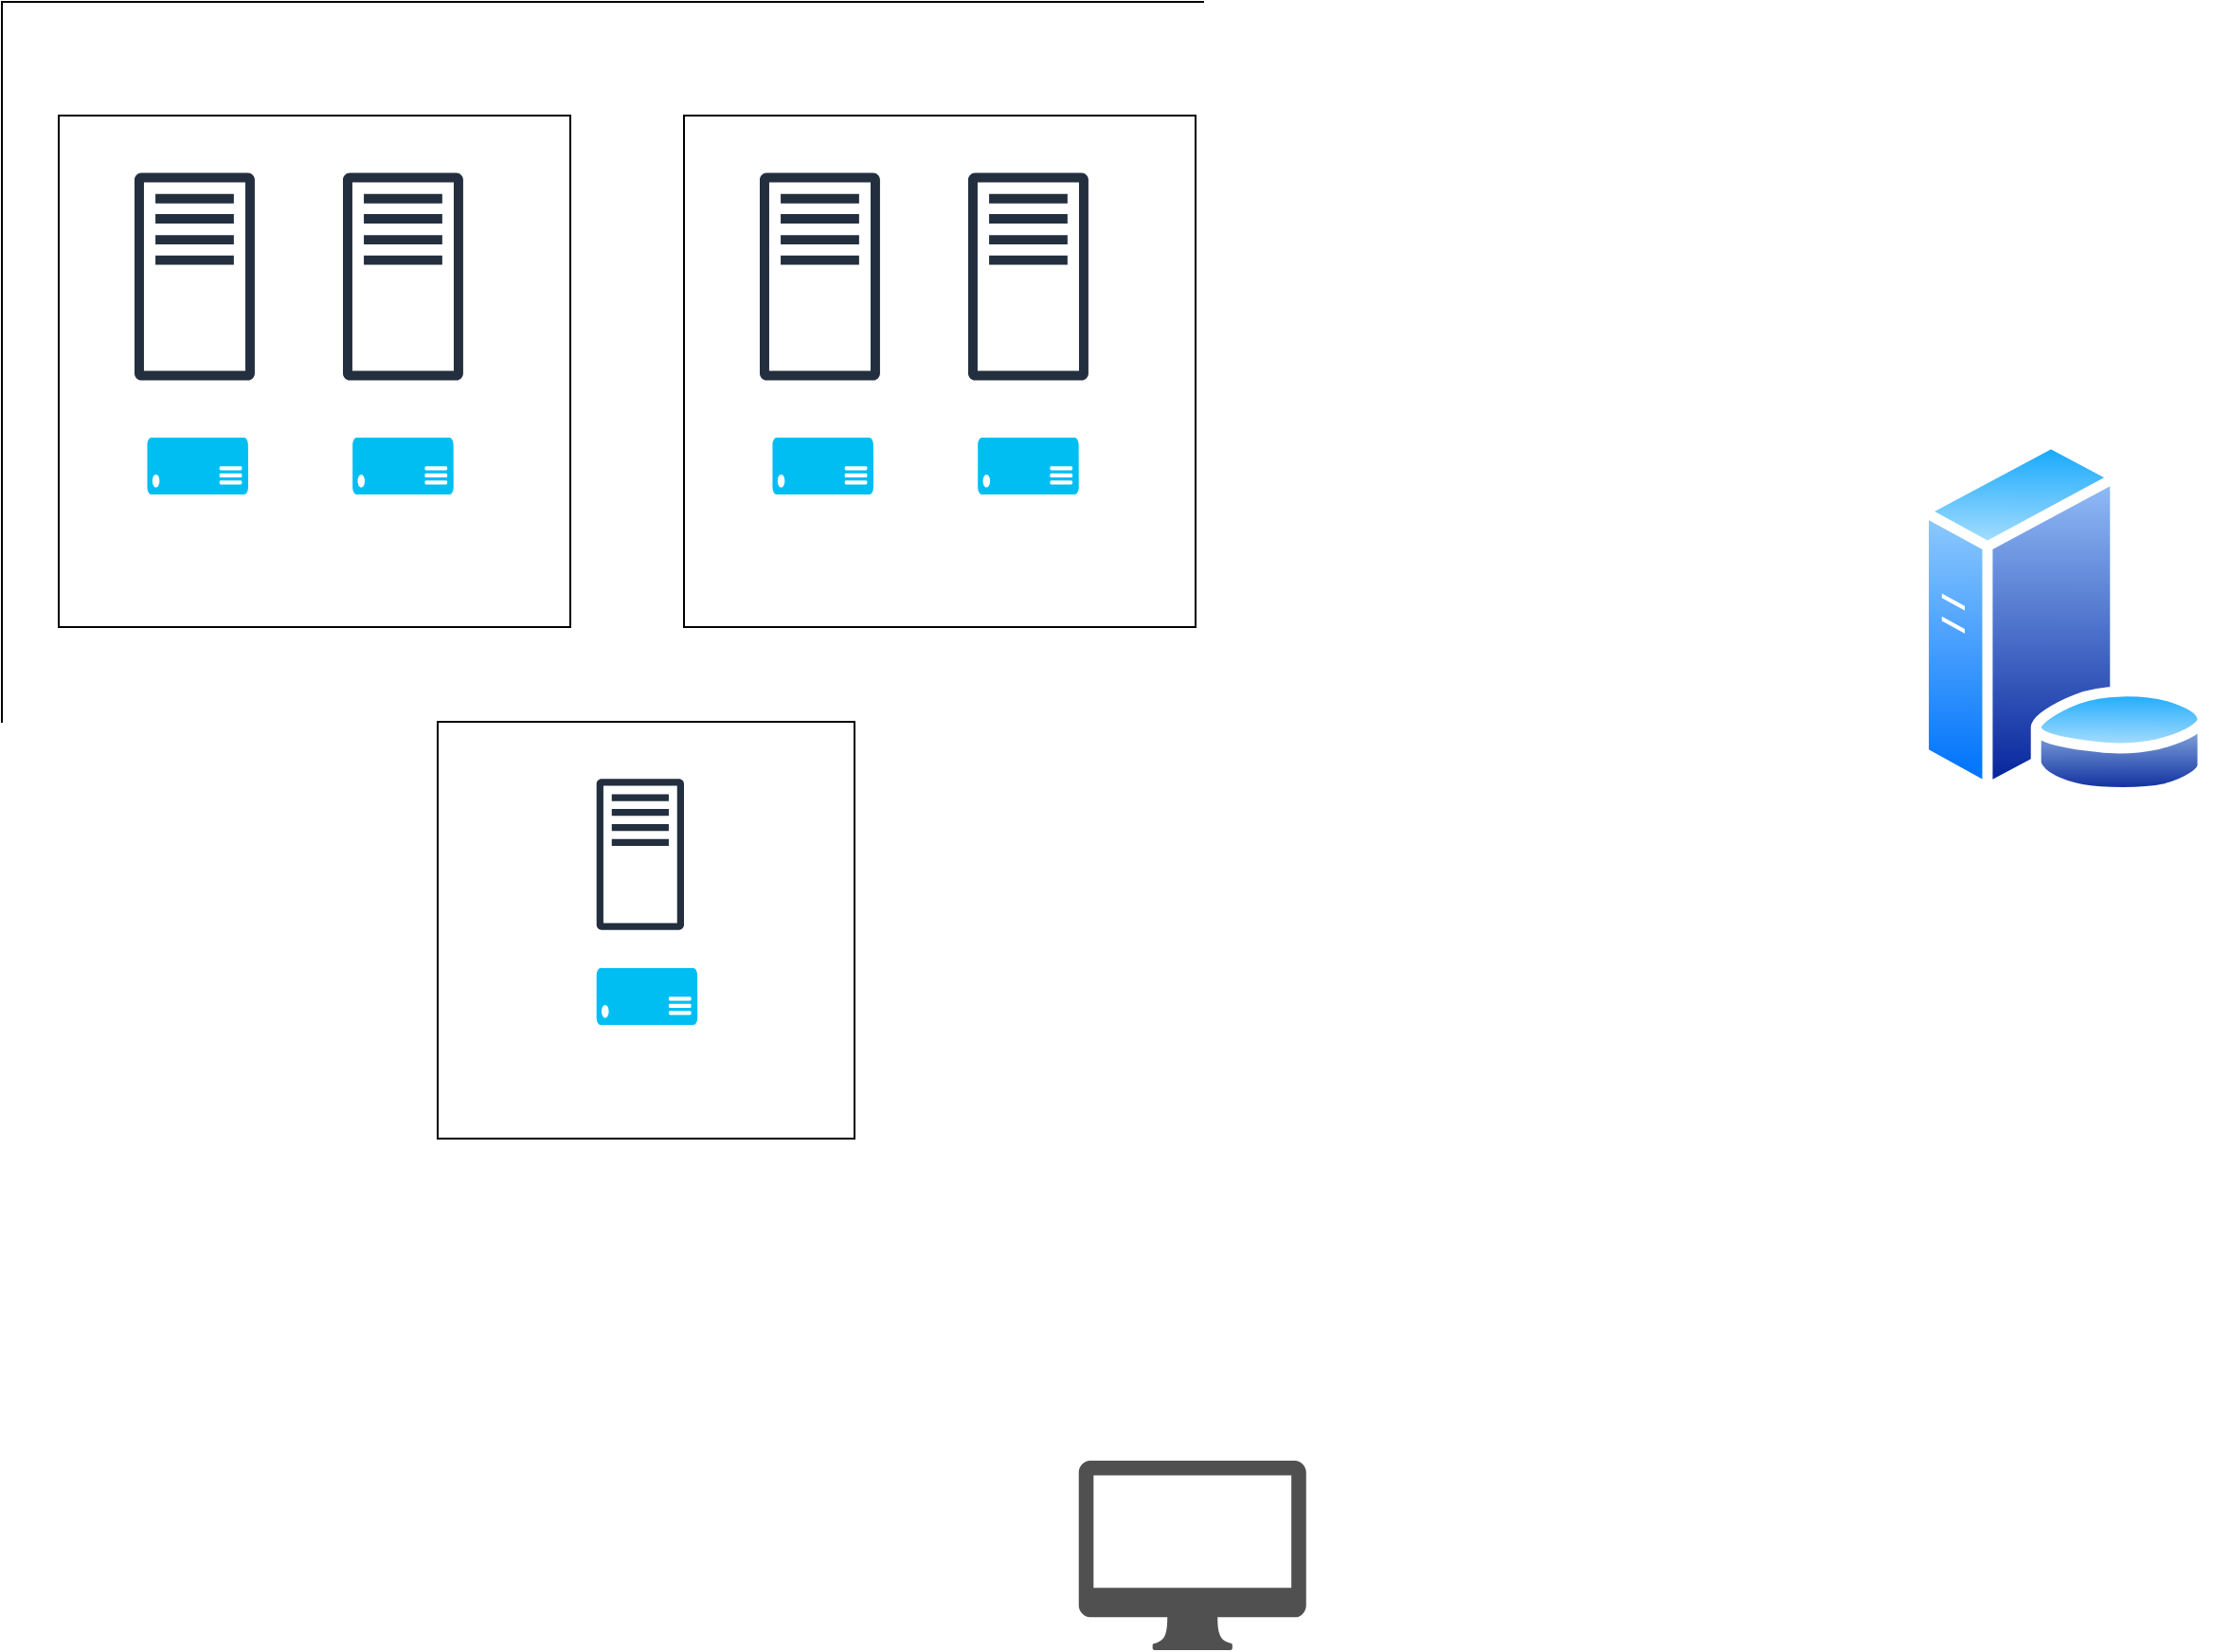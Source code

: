 <mxfile version="14.4.3" type="github">
  <diagram id="LeLp1ltLbhlh3DqvSOOj" name="Page-1">
    <mxGraphModel dx="2368" dy="1252" grid="1" gridSize="10" guides="1" tooltips="1" connect="1" arrows="1" fold="1" page="1" pageScale="1" pageWidth="850" pageHeight="1100" math="0" shadow="0">
      <root>
        <mxCell id="0" />
        <mxCell id="1" parent="0" />
        <mxCell id="xrDvWu5LhmILpLoWPCTc-11" value="" style="whiteSpace=wrap;html=1;aspect=fixed;" vertex="1" parent="1">
          <mxGeometry x="50" y="30" width="660" height="660" as="geometry" />
        </mxCell>
        <mxCell id="xrDvWu5LhmILpLoWPCTc-12" value="" style="whiteSpace=wrap;html=1;aspect=fixed;" vertex="1" parent="1">
          <mxGeometry x="80" y="90" width="270" height="270" as="geometry" />
        </mxCell>
        <mxCell id="xrDvWu5LhmILpLoWPCTc-13" value="" style="outlineConnect=0;fontColor=#232F3E;gradientColor=none;fillColor=#232F3E;strokeColor=none;dashed=0;verticalLabelPosition=bottom;verticalAlign=top;align=center;html=1;fontSize=12;fontStyle=0;aspect=fixed;pointerEvents=1;shape=mxgraph.aws4.traditional_server;" vertex="1" parent="1">
          <mxGeometry x="120" y="120" width="63.46" height="110" as="geometry" />
        </mxCell>
        <mxCell id="xrDvWu5LhmILpLoWPCTc-14" value="" style="outlineConnect=0;fontColor=#232F3E;gradientColor=none;fillColor=#232F3E;strokeColor=none;dashed=0;verticalLabelPosition=bottom;verticalAlign=top;align=center;html=1;fontSize=12;fontStyle=0;aspect=fixed;pointerEvents=1;shape=mxgraph.aws4.traditional_server;" vertex="1" parent="1">
          <mxGeometry x="230" y="120" width="63.46" height="110" as="geometry" />
        </mxCell>
        <mxCell id="xrDvWu5LhmILpLoWPCTc-15" value="" style="whiteSpace=wrap;html=1;aspect=fixed;" vertex="1" parent="1">
          <mxGeometry x="280" y="410" width="220" height="220" as="geometry" />
        </mxCell>
        <mxCell id="xrDvWu5LhmILpLoWPCTc-16" value="" style="outlineConnect=0;fontColor=#232F3E;gradientColor=none;fillColor=#232F3E;strokeColor=none;dashed=0;verticalLabelPosition=bottom;verticalAlign=top;align=center;html=1;fontSize=12;fontStyle=0;aspect=fixed;pointerEvents=1;shape=mxgraph.aws4.traditional_server;" vertex="1" parent="1">
          <mxGeometry x="363.85" y="440" width="46.15" height="80" as="geometry" />
        </mxCell>
        <mxCell id="xrDvWu5LhmILpLoWPCTc-17" value="" style="verticalLabelPosition=bottom;html=1;verticalAlign=top;align=center;strokeColor=none;fillColor=#00BEF2;shape=mxgraph.azure.server;" vertex="1" parent="1">
          <mxGeometry x="126.73" y="260" width="53.27" height="30" as="geometry" />
        </mxCell>
        <mxCell id="xrDvWu5LhmILpLoWPCTc-18" value="" style="verticalLabelPosition=bottom;html=1;verticalAlign=top;align=center;strokeColor=none;fillColor=#00BEF2;shape=mxgraph.azure.server;" vertex="1" parent="1">
          <mxGeometry x="235.1" y="260" width="53.27" height="30" as="geometry" />
        </mxCell>
        <mxCell id="xrDvWu5LhmILpLoWPCTc-19" value="" style="whiteSpace=wrap;html=1;aspect=fixed;" vertex="1" parent="1">
          <mxGeometry x="410" y="90" width="270" height="270" as="geometry" />
        </mxCell>
        <mxCell id="xrDvWu5LhmILpLoWPCTc-20" value="" style="outlineConnect=0;fontColor=#232F3E;gradientColor=none;fillColor=#232F3E;strokeColor=none;dashed=0;verticalLabelPosition=bottom;verticalAlign=top;align=center;html=1;fontSize=12;fontStyle=0;aspect=fixed;pointerEvents=1;shape=mxgraph.aws4.traditional_server;" vertex="1" parent="1">
          <mxGeometry x="450" y="120" width="63.46" height="110" as="geometry" />
        </mxCell>
        <mxCell id="xrDvWu5LhmILpLoWPCTc-21" value="" style="outlineConnect=0;fontColor=#232F3E;gradientColor=none;fillColor=#232F3E;strokeColor=none;dashed=0;verticalLabelPosition=bottom;verticalAlign=top;align=center;html=1;fontSize=12;fontStyle=0;aspect=fixed;pointerEvents=1;shape=mxgraph.aws4.traditional_server;" vertex="1" parent="1">
          <mxGeometry x="560" y="120" width="63.46" height="110" as="geometry" />
        </mxCell>
        <mxCell id="xrDvWu5LhmILpLoWPCTc-22" value="" style="verticalLabelPosition=bottom;html=1;verticalAlign=top;align=center;strokeColor=none;fillColor=#00BEF2;shape=mxgraph.azure.server;" vertex="1" parent="1">
          <mxGeometry x="456.73" y="260" width="53.27" height="30" as="geometry" />
        </mxCell>
        <mxCell id="xrDvWu5LhmILpLoWPCTc-23" value="" style="verticalLabelPosition=bottom;html=1;verticalAlign=top;align=center;strokeColor=none;fillColor=#00BEF2;shape=mxgraph.azure.server;" vertex="1" parent="1">
          <mxGeometry x="565.1" y="260" width="53.27" height="30" as="geometry" />
        </mxCell>
        <mxCell id="xrDvWu5LhmILpLoWPCTc-24" value="" style="verticalLabelPosition=bottom;html=1;verticalAlign=top;align=center;strokeColor=none;fillColor=#00BEF2;shape=mxgraph.azure.server;" vertex="1" parent="1">
          <mxGeometry x="363.85" y="540" width="53.27" height="30" as="geometry" />
        </mxCell>
        <mxCell id="xrDvWu5LhmILpLoWPCTc-25" value="" style="aspect=fixed;perimeter=ellipsePerimeter;html=1;align=center;shadow=0;dashed=0;spacingTop=3;image;image=img/lib/active_directory/database_server.svg;" vertex="1" parent="1">
          <mxGeometry x="1060" y="260" width="155.8" height="190" as="geometry" />
        </mxCell>
        <mxCell id="xrDvWu5LhmILpLoWPCTc-26" value="" style="pointerEvents=1;shadow=0;dashed=0;html=1;strokeColor=none;fillColor=#505050;labelPosition=center;verticalLabelPosition=bottom;verticalAlign=top;outlineConnect=0;align=center;shape=mxgraph.office.devices.mac_client;" vertex="1" parent="1">
          <mxGeometry x="618.37" y="800" width="120" height="100" as="geometry" />
        </mxCell>
      </root>
    </mxGraphModel>
  </diagram>
</mxfile>
